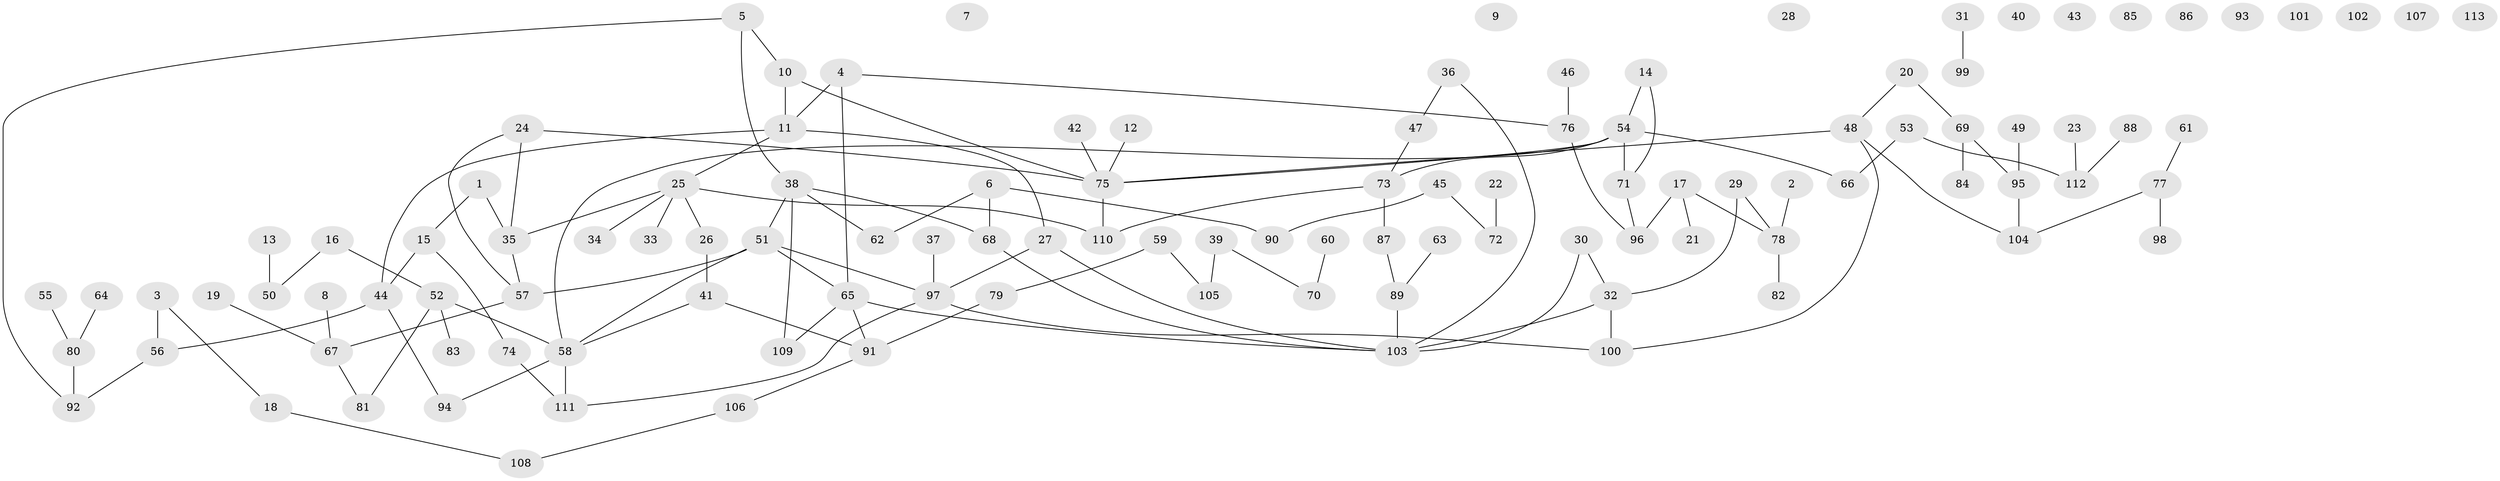 // coarse degree distribution, {4: 0.10256410256410256, 1: 0.23076923076923078, 3: 0.19230769230769232, 0: 0.16666666666666666, 6: 0.05128205128205128, 2: 0.19230769230769232, 5: 0.038461538461538464, 8: 0.01282051282051282, 10: 0.01282051282051282}
// Generated by graph-tools (version 1.1) at 2025/41/03/06/25 10:41:21]
// undirected, 113 vertices, 129 edges
graph export_dot {
graph [start="1"]
  node [color=gray90,style=filled];
  1;
  2;
  3;
  4;
  5;
  6;
  7;
  8;
  9;
  10;
  11;
  12;
  13;
  14;
  15;
  16;
  17;
  18;
  19;
  20;
  21;
  22;
  23;
  24;
  25;
  26;
  27;
  28;
  29;
  30;
  31;
  32;
  33;
  34;
  35;
  36;
  37;
  38;
  39;
  40;
  41;
  42;
  43;
  44;
  45;
  46;
  47;
  48;
  49;
  50;
  51;
  52;
  53;
  54;
  55;
  56;
  57;
  58;
  59;
  60;
  61;
  62;
  63;
  64;
  65;
  66;
  67;
  68;
  69;
  70;
  71;
  72;
  73;
  74;
  75;
  76;
  77;
  78;
  79;
  80;
  81;
  82;
  83;
  84;
  85;
  86;
  87;
  88;
  89;
  90;
  91;
  92;
  93;
  94;
  95;
  96;
  97;
  98;
  99;
  100;
  101;
  102;
  103;
  104;
  105;
  106;
  107;
  108;
  109;
  110;
  111;
  112;
  113;
  1 -- 15;
  1 -- 35;
  2 -- 78;
  3 -- 18;
  3 -- 56;
  4 -- 11;
  4 -- 65;
  4 -- 76;
  5 -- 10;
  5 -- 38;
  5 -- 92;
  6 -- 62;
  6 -- 68;
  6 -- 90;
  8 -- 67;
  10 -- 11;
  10 -- 75;
  11 -- 25;
  11 -- 27;
  11 -- 44;
  12 -- 75;
  13 -- 50;
  14 -- 54;
  14 -- 71;
  15 -- 44;
  15 -- 74;
  16 -- 50;
  16 -- 52;
  17 -- 21;
  17 -- 78;
  17 -- 96;
  18 -- 108;
  19 -- 67;
  20 -- 48;
  20 -- 69;
  22 -- 72;
  23 -- 112;
  24 -- 35;
  24 -- 57;
  24 -- 75;
  25 -- 26;
  25 -- 33;
  25 -- 34;
  25 -- 35;
  25 -- 110;
  26 -- 41;
  27 -- 97;
  27 -- 103;
  29 -- 32;
  29 -- 78;
  30 -- 32;
  30 -- 103;
  31 -- 99;
  32 -- 100;
  32 -- 103;
  35 -- 57;
  36 -- 47;
  36 -- 103;
  37 -- 97;
  38 -- 51;
  38 -- 62;
  38 -- 68;
  38 -- 109;
  39 -- 70;
  39 -- 105;
  41 -- 58;
  41 -- 91;
  42 -- 75;
  44 -- 56;
  44 -- 94;
  45 -- 72;
  45 -- 90;
  46 -- 76;
  47 -- 73;
  48 -- 75;
  48 -- 100;
  48 -- 104;
  49 -- 95;
  51 -- 57;
  51 -- 58;
  51 -- 65;
  51 -- 97;
  52 -- 58;
  52 -- 81;
  52 -- 83;
  53 -- 66;
  53 -- 112;
  54 -- 58;
  54 -- 66;
  54 -- 71;
  54 -- 73;
  54 -- 75;
  55 -- 80;
  56 -- 92;
  57 -- 67;
  58 -- 94;
  58 -- 111;
  59 -- 79;
  59 -- 105;
  60 -- 70;
  61 -- 77;
  63 -- 89;
  64 -- 80;
  65 -- 91;
  65 -- 103;
  65 -- 109;
  67 -- 81;
  68 -- 103;
  69 -- 84;
  69 -- 95;
  71 -- 96;
  73 -- 87;
  73 -- 110;
  74 -- 111;
  75 -- 110;
  76 -- 96;
  77 -- 98;
  77 -- 104;
  78 -- 82;
  79 -- 91;
  80 -- 92;
  87 -- 89;
  88 -- 112;
  89 -- 103;
  91 -- 106;
  95 -- 104;
  97 -- 100;
  97 -- 111;
  106 -- 108;
}
